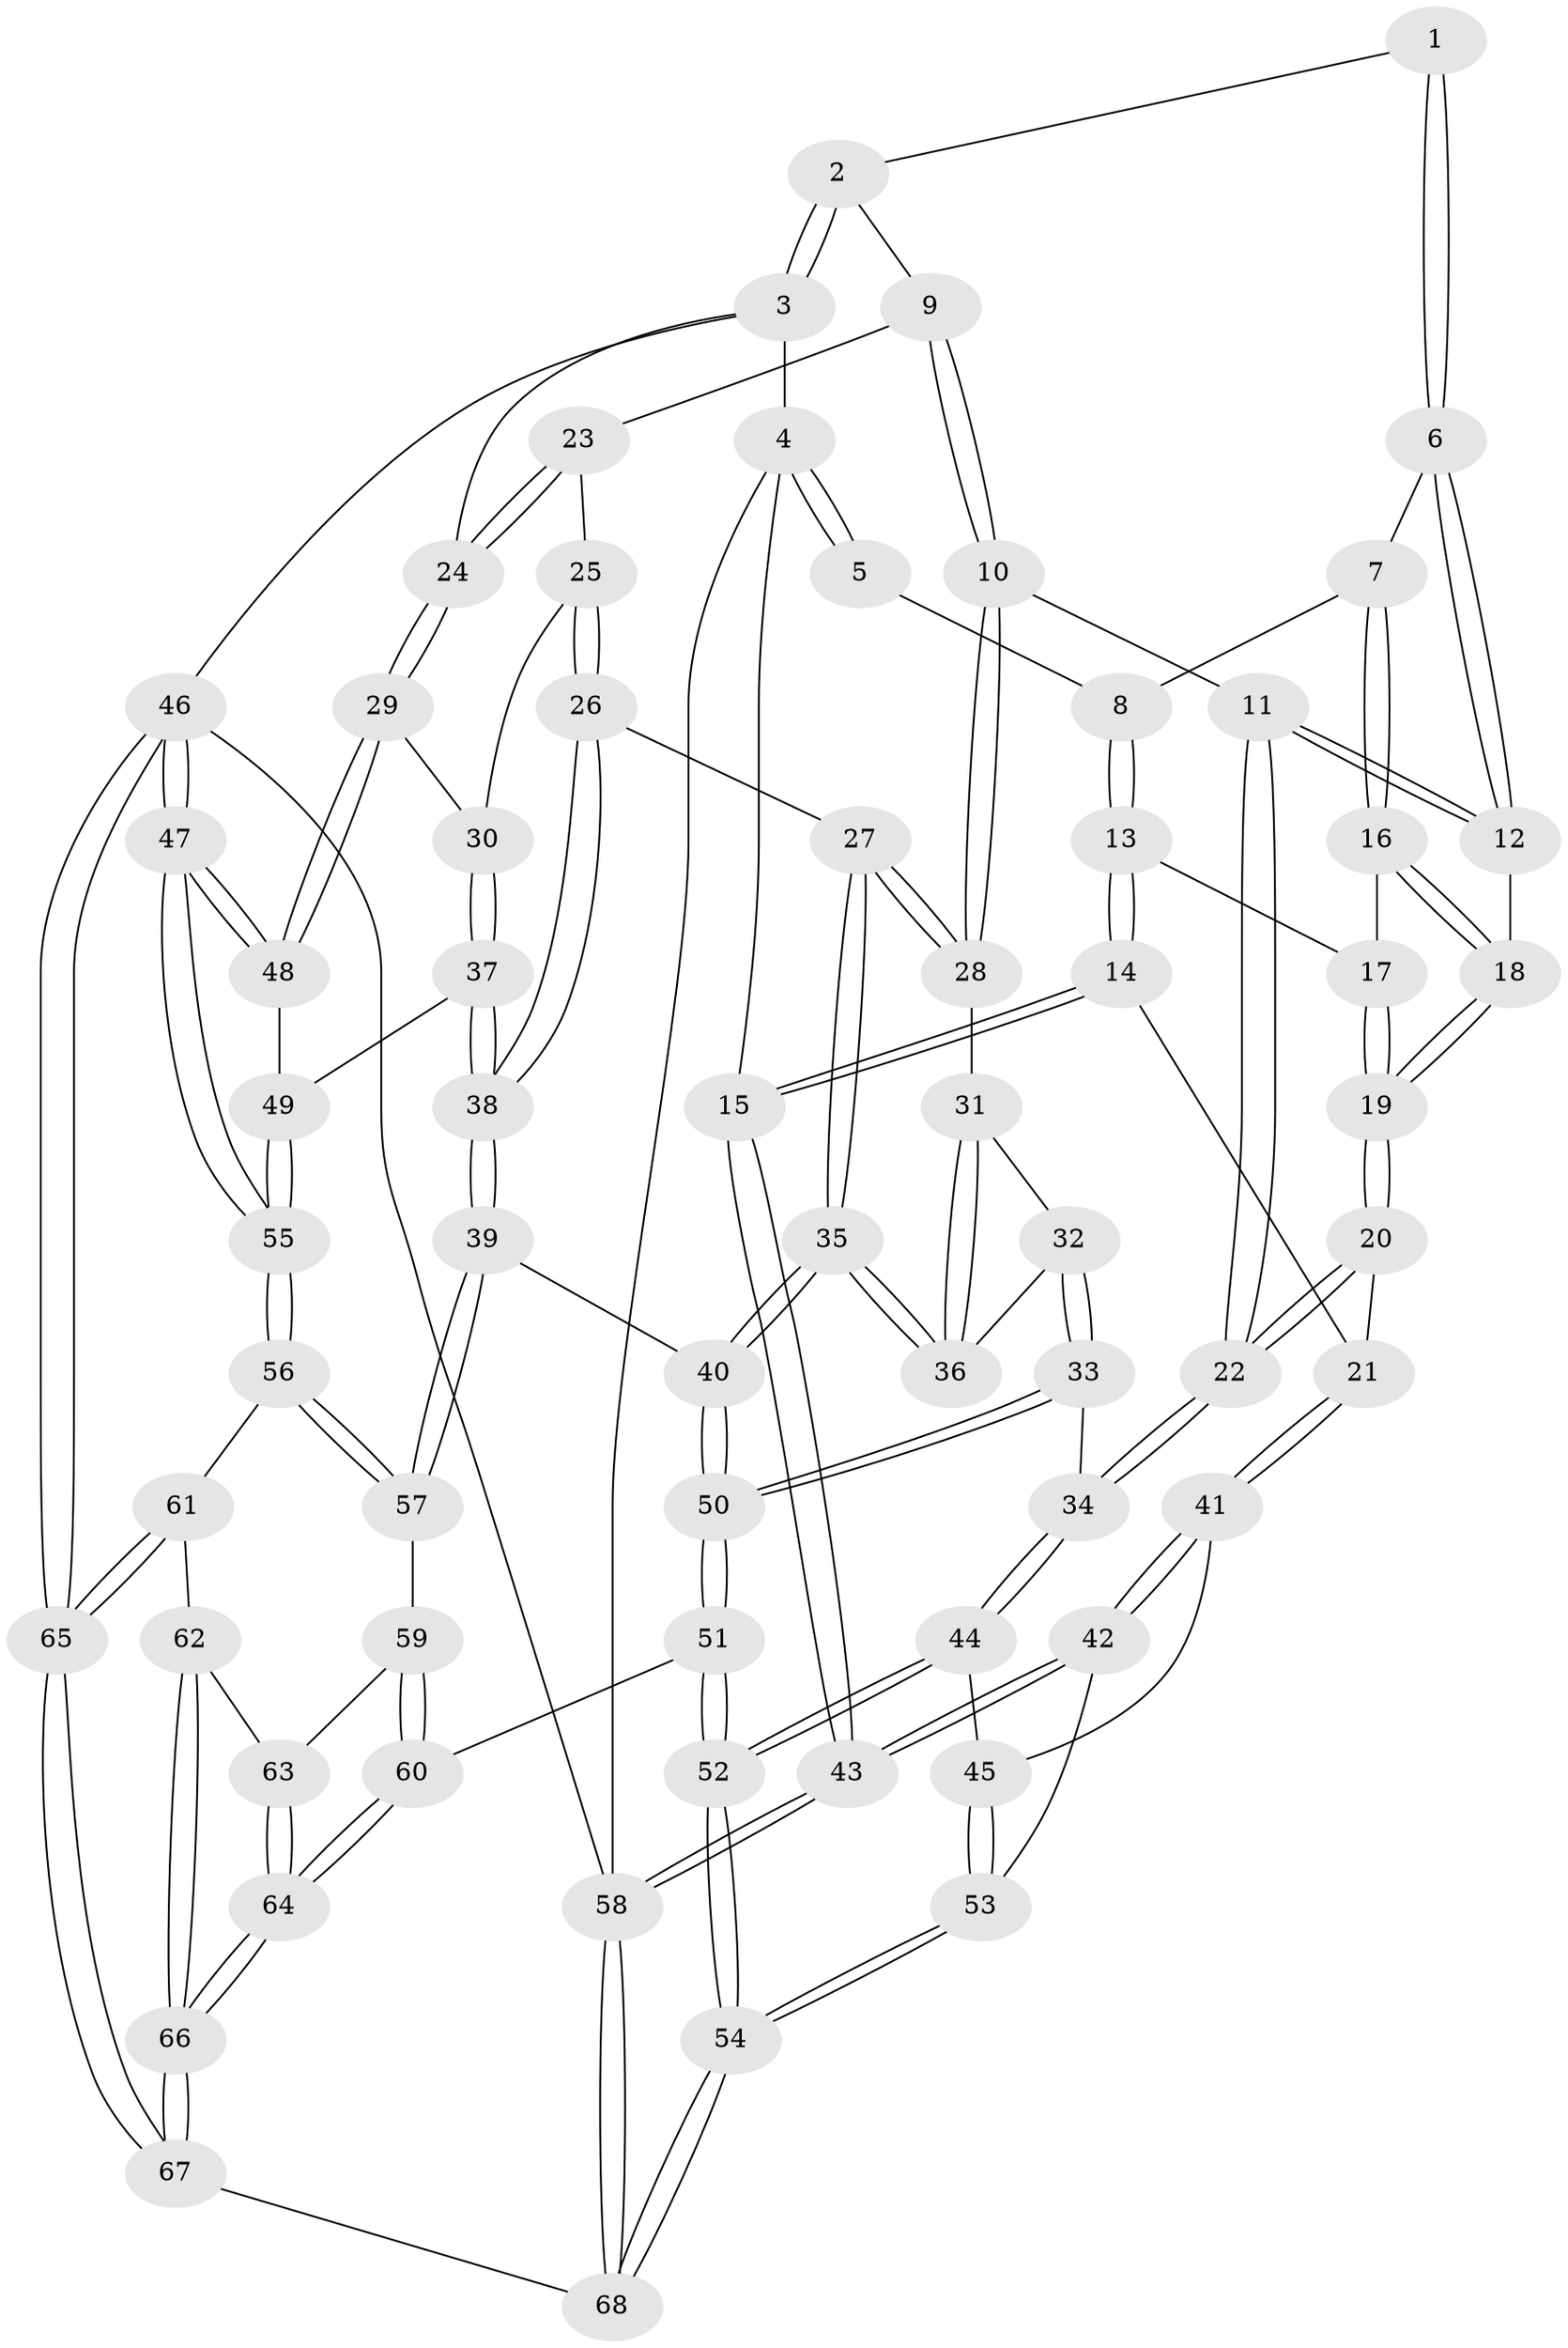 // Generated by graph-tools (version 1.1) at 2025/11/02/27/25 16:11:58]
// undirected, 68 vertices, 167 edges
graph export_dot {
graph [start="1"]
  node [color=gray90,style=filled];
  1 [pos="+0.39003202804356185+0"];
  2 [pos="+0.4834377452287873+0"];
  3 [pos="+1+0"];
  4 [pos="+0+0"];
  5 [pos="+0.0038203033899314007+0"];
  6 [pos="+0.3454387700221871+0"];
  7 [pos="+0.22844320870907253+0.1285997186552205"];
  8 [pos="+0.12012164619856713+0.03999780212552642"];
  9 [pos="+0.5824962573789154+0.11326193894387739"];
  10 [pos="+0.5465719611032277+0.2171160423201661"];
  11 [pos="+0.42867274353641266+0.2524924679405061"];
  12 [pos="+0.3668979480777431+0.13874673144384334"];
  13 [pos="+0.08765385727386459+0.16014404367572208"];
  14 [pos="+0.0223462913306419+0.26056023902327413"];
  15 [pos="+0+0.2682241053333418"];
  16 [pos="+0.2290065361851546+0.14075970322103493"];
  17 [pos="+0.1312824809189864+0.15793967350496246"];
  18 [pos="+0.23589315536377337+0.162673037676022"];
  19 [pos="+0.23583158198646778+0.22247030560858227"];
  20 [pos="+0.23946392128318245+0.3035274066485543"];
  21 [pos="+0.16247035042652394+0.32266706673848566"];
  22 [pos="+0.34329862719080667+0.3349824439912844"];
  23 [pos="+0.8848875691232878+0.10273076848052283"];
  24 [pos="+1+0"];
  25 [pos="+0.7293396227585579+0.28636348581660026"];
  26 [pos="+0.6898499797934006+0.30845025217779853"];
  27 [pos="+0.6654416502766594+0.30356776836485494"];
  28 [pos="+0.5842160369422169+0.2629956635144362"];
  29 [pos="+1+0"];
  30 [pos="+0.8490847213142987+0.3445315846927841"];
  31 [pos="+0.5717935983849803+0.3242068446304492"];
  32 [pos="+0.4906991378413557+0.4372934892824269"];
  33 [pos="+0.412468285989289+0.4451214855270834"];
  34 [pos="+0.35719614754280005+0.38455496021975677"];
  35 [pos="+0.6176715286514453+0.49606853333432016"];
  36 [pos="+0.5876133607931385+0.4673035170968674"];
  37 [pos="+0.795315908560869+0.49825161535091084"];
  38 [pos="+0.7920455612092453+0.4990480348549836"];
  39 [pos="+0.705400419152866+0.5707474364145243"];
  40 [pos="+0.6560736526045375+0.5620606543641353"];
  41 [pos="+0.13059613522490113+0.4726513996594991"];
  42 [pos="+0+0.6446465854339758"];
  43 [pos="+0+0.6470405689153954"];
  44 [pos="+0.27102117898280037+0.5025382136439303"];
  45 [pos="+0.18260979209805034+0.5077687415696527"];
  46 [pos="+1+1"];
  47 [pos="+1+1"];
  48 [pos="+1+0.3933386024457573"];
  49 [pos="+0.896957915196294+0.5145481257488068"];
  50 [pos="+0.45136688993013974+0.6558037251427248"];
  51 [pos="+0.40625285508978876+0.7268961949555501"];
  52 [pos="+0.3401142304028497+0.7606514189663715"];
  53 [pos="+0.20979468657190206+0.734066299775713"];
  54 [pos="+0.30920572945936914+0.786801789460629"];
  55 [pos="+0.9606611347017554+0.7528052477124232"];
  56 [pos="+0.7919319659979956+0.740356424267525"];
  57 [pos="+0.7222016896362707+0.6273694587922446"];
  58 [pos="+0+1"];
  59 [pos="+0.6225104475741462+0.7580730568064026"];
  60 [pos="+0.5206930912477961+0.7823743529252315"];
  61 [pos="+0.7580205695470338+0.7988636473661128"];
  62 [pos="+0.7527446763205315+0.8043346802867608"];
  63 [pos="+0.6478632392932073+0.7744493567124163"];
  64 [pos="+0.6427210635804573+0.9281685827369582"];
  65 [pos="+1+1"];
  66 [pos="+0.6690849259856625+0.9649736304926515"];
  67 [pos="+0.6791519081880495+1"];
  68 [pos="+0.27352680998675144+1"];
  1 -- 2;
  1 -- 6;
  1 -- 6;
  2 -- 3;
  2 -- 3;
  2 -- 9;
  3 -- 4;
  3 -- 24;
  3 -- 46;
  4 -- 5;
  4 -- 5;
  4 -- 15;
  4 -- 58;
  5 -- 8;
  6 -- 7;
  6 -- 12;
  6 -- 12;
  7 -- 8;
  7 -- 16;
  7 -- 16;
  8 -- 13;
  8 -- 13;
  9 -- 10;
  9 -- 10;
  9 -- 23;
  10 -- 11;
  10 -- 28;
  10 -- 28;
  11 -- 12;
  11 -- 12;
  11 -- 22;
  11 -- 22;
  12 -- 18;
  13 -- 14;
  13 -- 14;
  13 -- 17;
  14 -- 15;
  14 -- 15;
  14 -- 21;
  15 -- 43;
  15 -- 43;
  16 -- 17;
  16 -- 18;
  16 -- 18;
  17 -- 19;
  17 -- 19;
  18 -- 19;
  18 -- 19;
  19 -- 20;
  19 -- 20;
  20 -- 21;
  20 -- 22;
  20 -- 22;
  21 -- 41;
  21 -- 41;
  22 -- 34;
  22 -- 34;
  23 -- 24;
  23 -- 24;
  23 -- 25;
  24 -- 29;
  24 -- 29;
  25 -- 26;
  25 -- 26;
  25 -- 30;
  26 -- 27;
  26 -- 38;
  26 -- 38;
  27 -- 28;
  27 -- 28;
  27 -- 35;
  27 -- 35;
  28 -- 31;
  29 -- 30;
  29 -- 48;
  29 -- 48;
  30 -- 37;
  30 -- 37;
  31 -- 32;
  31 -- 36;
  31 -- 36;
  32 -- 33;
  32 -- 33;
  32 -- 36;
  33 -- 34;
  33 -- 50;
  33 -- 50;
  34 -- 44;
  34 -- 44;
  35 -- 36;
  35 -- 36;
  35 -- 40;
  35 -- 40;
  37 -- 38;
  37 -- 38;
  37 -- 49;
  38 -- 39;
  38 -- 39;
  39 -- 40;
  39 -- 57;
  39 -- 57;
  40 -- 50;
  40 -- 50;
  41 -- 42;
  41 -- 42;
  41 -- 45;
  42 -- 43;
  42 -- 43;
  42 -- 53;
  43 -- 58;
  43 -- 58;
  44 -- 45;
  44 -- 52;
  44 -- 52;
  45 -- 53;
  45 -- 53;
  46 -- 47;
  46 -- 47;
  46 -- 65;
  46 -- 65;
  46 -- 58;
  47 -- 48;
  47 -- 48;
  47 -- 55;
  47 -- 55;
  48 -- 49;
  49 -- 55;
  49 -- 55;
  50 -- 51;
  50 -- 51;
  51 -- 52;
  51 -- 52;
  51 -- 60;
  52 -- 54;
  52 -- 54;
  53 -- 54;
  53 -- 54;
  54 -- 68;
  54 -- 68;
  55 -- 56;
  55 -- 56;
  56 -- 57;
  56 -- 57;
  56 -- 61;
  57 -- 59;
  58 -- 68;
  58 -- 68;
  59 -- 60;
  59 -- 60;
  59 -- 63;
  60 -- 64;
  60 -- 64;
  61 -- 62;
  61 -- 65;
  61 -- 65;
  62 -- 63;
  62 -- 66;
  62 -- 66;
  63 -- 64;
  63 -- 64;
  64 -- 66;
  64 -- 66;
  65 -- 67;
  65 -- 67;
  66 -- 67;
  66 -- 67;
  67 -- 68;
}
